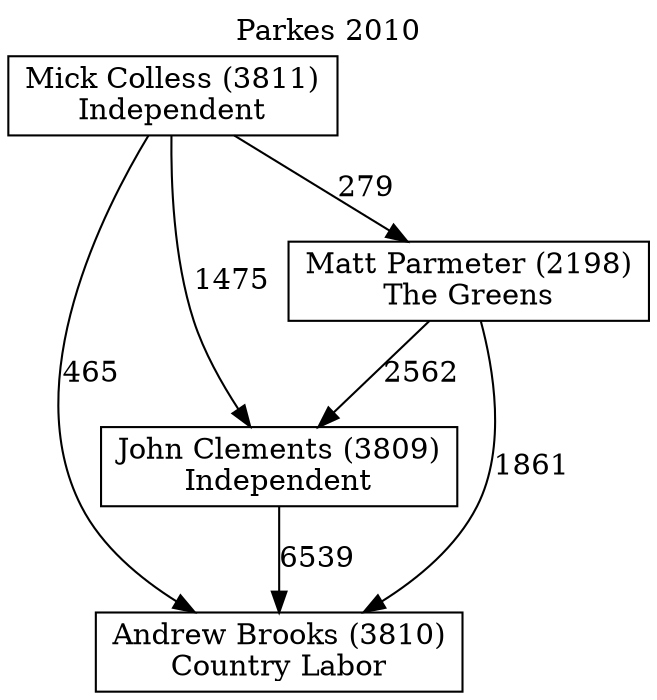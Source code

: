 // House preference flow
digraph "Andrew Brooks (3810)_Parkes_2010" {
	graph [label="Parkes 2010" labelloc=t mclimit=10]
	node [shape=box]
	"Andrew Brooks (3810)" [label="Andrew Brooks (3810)
Country Labor"]
	"John Clements (3809)" [label="John Clements (3809)
Independent"]
	"Matt Parmeter (2198)" [label="Matt Parmeter (2198)
The Greens"]
	"Mick Colless (3811)" [label="Mick Colless (3811)
Independent"]
	"John Clements (3809)" -> "Andrew Brooks (3810)" [label=6539]
	"Matt Parmeter (2198)" -> "John Clements (3809)" [label=2562]
	"Mick Colless (3811)" -> "Matt Parmeter (2198)" [label=279]
	"Matt Parmeter (2198)" -> "Andrew Brooks (3810)" [label=1861]
	"Mick Colless (3811)" -> "Andrew Brooks (3810)" [label=465]
	"Mick Colless (3811)" -> "John Clements (3809)" [label=1475]
}
